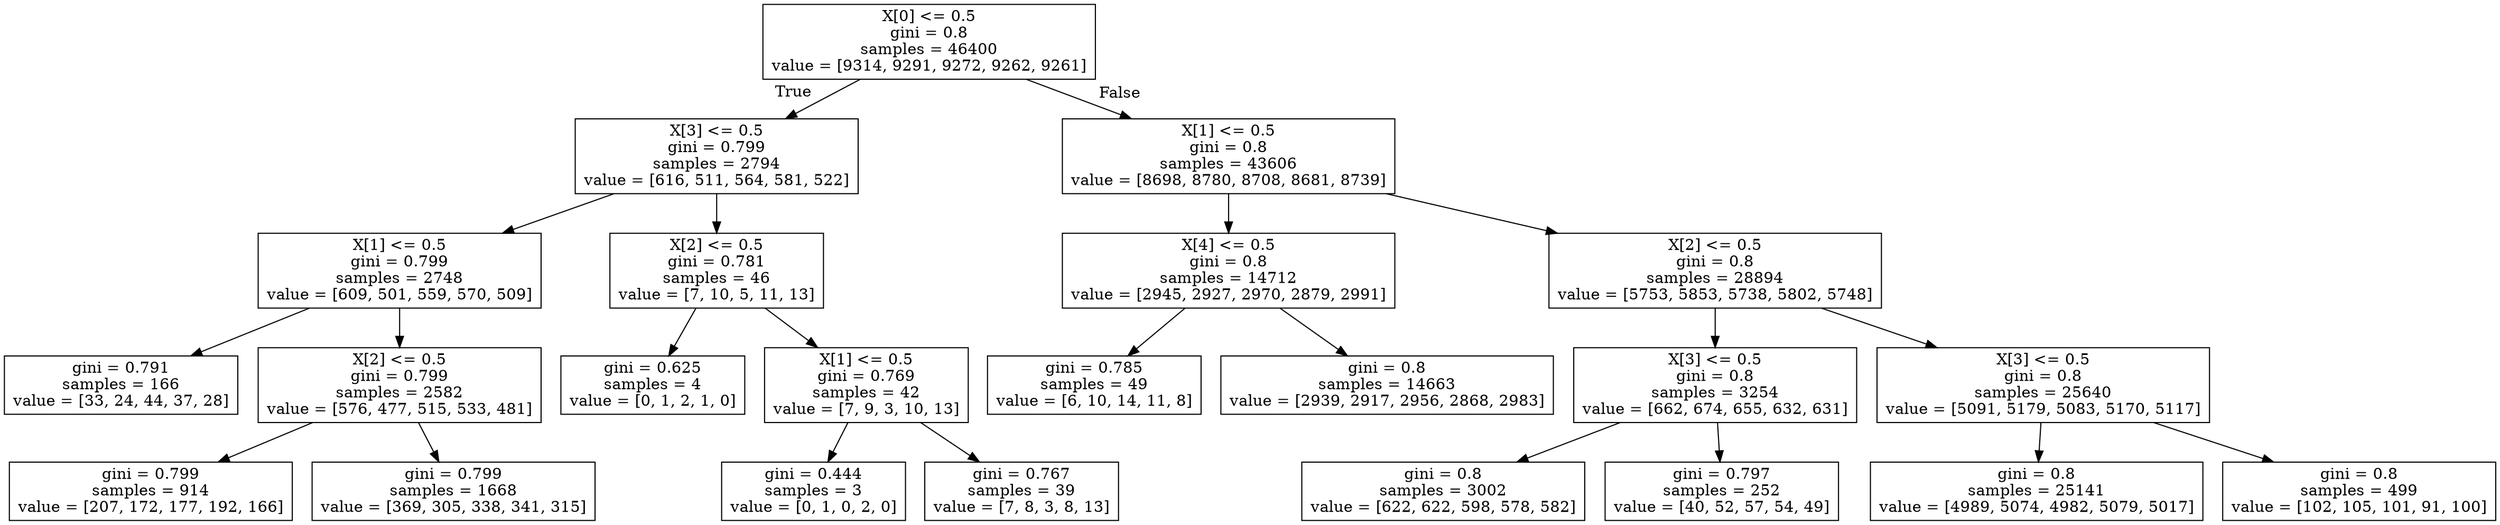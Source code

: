 digraph Tree {
node [shape=box] ;
0 [label="X[0] <= 0.5\ngini = 0.8\nsamples = 46400\nvalue = [9314, 9291, 9272, 9262, 9261]"] ;
1 [label="X[3] <= 0.5\ngini = 0.799\nsamples = 2794\nvalue = [616, 511, 564, 581, 522]"] ;
0 -> 1 [labeldistance=2.5, labelangle=45, headlabel="True"] ;
2 [label="X[1] <= 0.5\ngini = 0.799\nsamples = 2748\nvalue = [609, 501, 559, 570, 509]"] ;
1 -> 2 ;
3 [label="gini = 0.791\nsamples = 166\nvalue = [33, 24, 44, 37, 28]"] ;
2 -> 3 ;
4 [label="X[2] <= 0.5\ngini = 0.799\nsamples = 2582\nvalue = [576, 477, 515, 533, 481]"] ;
2 -> 4 ;
5 [label="gini = 0.799\nsamples = 914\nvalue = [207, 172, 177, 192, 166]"] ;
4 -> 5 ;
6 [label="gini = 0.799\nsamples = 1668\nvalue = [369, 305, 338, 341, 315]"] ;
4 -> 6 ;
7 [label="X[2] <= 0.5\ngini = 0.781\nsamples = 46\nvalue = [7, 10, 5, 11, 13]"] ;
1 -> 7 ;
8 [label="gini = 0.625\nsamples = 4\nvalue = [0, 1, 2, 1, 0]"] ;
7 -> 8 ;
9 [label="X[1] <= 0.5\ngini = 0.769\nsamples = 42\nvalue = [7, 9, 3, 10, 13]"] ;
7 -> 9 ;
10 [label="gini = 0.444\nsamples = 3\nvalue = [0, 1, 0, 2, 0]"] ;
9 -> 10 ;
11 [label="gini = 0.767\nsamples = 39\nvalue = [7, 8, 3, 8, 13]"] ;
9 -> 11 ;
12 [label="X[1] <= 0.5\ngini = 0.8\nsamples = 43606\nvalue = [8698, 8780, 8708, 8681, 8739]"] ;
0 -> 12 [labeldistance=2.5, labelangle=-45, headlabel="False"] ;
13 [label="X[4] <= 0.5\ngini = 0.8\nsamples = 14712\nvalue = [2945, 2927, 2970, 2879, 2991]"] ;
12 -> 13 ;
14 [label="gini = 0.785\nsamples = 49\nvalue = [6, 10, 14, 11, 8]"] ;
13 -> 14 ;
15 [label="gini = 0.8\nsamples = 14663\nvalue = [2939, 2917, 2956, 2868, 2983]"] ;
13 -> 15 ;
16 [label="X[2] <= 0.5\ngini = 0.8\nsamples = 28894\nvalue = [5753, 5853, 5738, 5802, 5748]"] ;
12 -> 16 ;
17 [label="X[3] <= 0.5\ngini = 0.8\nsamples = 3254\nvalue = [662, 674, 655, 632, 631]"] ;
16 -> 17 ;
18 [label="gini = 0.8\nsamples = 3002\nvalue = [622, 622, 598, 578, 582]"] ;
17 -> 18 ;
19 [label="gini = 0.797\nsamples = 252\nvalue = [40, 52, 57, 54, 49]"] ;
17 -> 19 ;
20 [label="X[3] <= 0.5\ngini = 0.8\nsamples = 25640\nvalue = [5091, 5179, 5083, 5170, 5117]"] ;
16 -> 20 ;
21 [label="gini = 0.8\nsamples = 25141\nvalue = [4989, 5074, 4982, 5079, 5017]"] ;
20 -> 21 ;
22 [label="gini = 0.8\nsamples = 499\nvalue = [102, 105, 101, 91, 100]"] ;
20 -> 22 ;
}